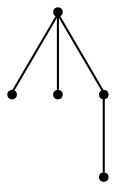 graph {
  node [shape=point,comment="{\"directed\":false,\"doi\":\"10.4230/LIPIcs.GD.2024.11\",\"figure\":\"6 (5)\"}"]

  v0 [pos="865.4675965154113,1982.8775261669862"]
  v1 [pos="820.838541763859,1937.2592429230933"]
  v2 [pos="770.6456173442803,1904.0122092059712"]
  v3 [pos="686.0056443134124,1902.3079960845403"]
  v4 [pos="634.1204991550294,1937.2592429230933"]

  v4 -- v3 [id="-74",pos="634.1204991550294,1937.2592429230933 640.6264770580381,1911.4873747292754 666.7961502519942,1895.866014534645 686.0056443134124,1902.3079960845403"]
  v1 -- v4 [id="-76",pos="820.838541763859,1937.2592429230933 814.816082755853,1896.0037300107315 782.4071524593146,1863.5983756437624 741.1374824387403,1857.5607664059214 689.5774390285166,1850.0229104581385 641.6684307047204,1885.695033597646 634.1204991550294,1937.2592429230933"]
  v1 -- v2 [id="-78",pos="820.838541763859,1937.2592429230933 816.50817630305,1920.1002506538216 803.1045339424722,1906.699759147879 785.9414892460803,1902.3704321868104 780.6986455390008,1901.0477463614814 775.439602178206,1900.6400057862566 770.6456173442803,1904.0122092059712"]
  v1 -- v0 [id="-85",pos="820.838541763859,1937.2592429230933 820.8386053596626,1963.0351802722528 841.7401929682778,1983.927622567283 865.4675965154113,1982.8775261669862"]
}